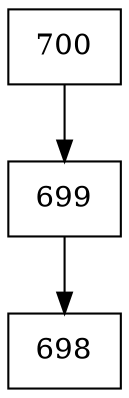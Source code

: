 digraph G {
  node [shape=record];
  node0 [label="{700}"];
  node0 -> node1;
  node1 [label="{699}"];
  node1 -> node2;
  node2 [label="{698}"];
}
